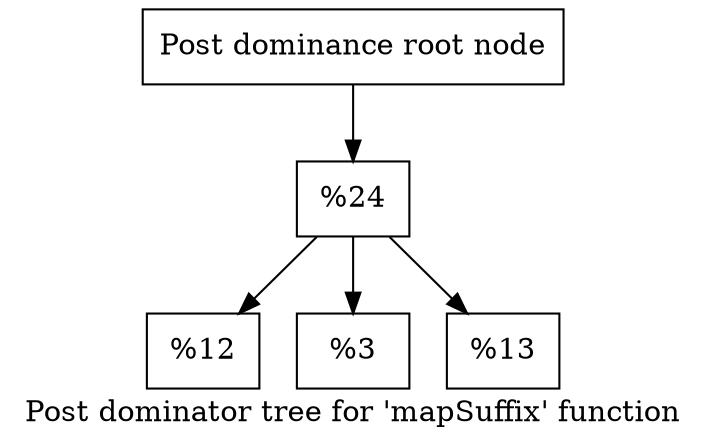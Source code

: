 digraph "Post dominator tree for 'mapSuffix' function" {
	label="Post dominator tree for 'mapSuffix' function";

	Node0x10f6c80 [shape=record,label="{Post dominance root node}"];
	Node0x10f6c80 -> Node0x12c0a80;
	Node0x12c0a80 [shape=record,label="{%24}"];
	Node0x12c0a80 -> Node0x129bac0;
	Node0x12c0a80 -> Node0x1052f40;
	Node0x12c0a80 -> Node0x133eab0;
	Node0x129bac0 [shape=record,label="{%12}"];
	Node0x1052f40 [shape=record,label="{%3}"];
	Node0x133eab0 [shape=record,label="{%13}"];
}

